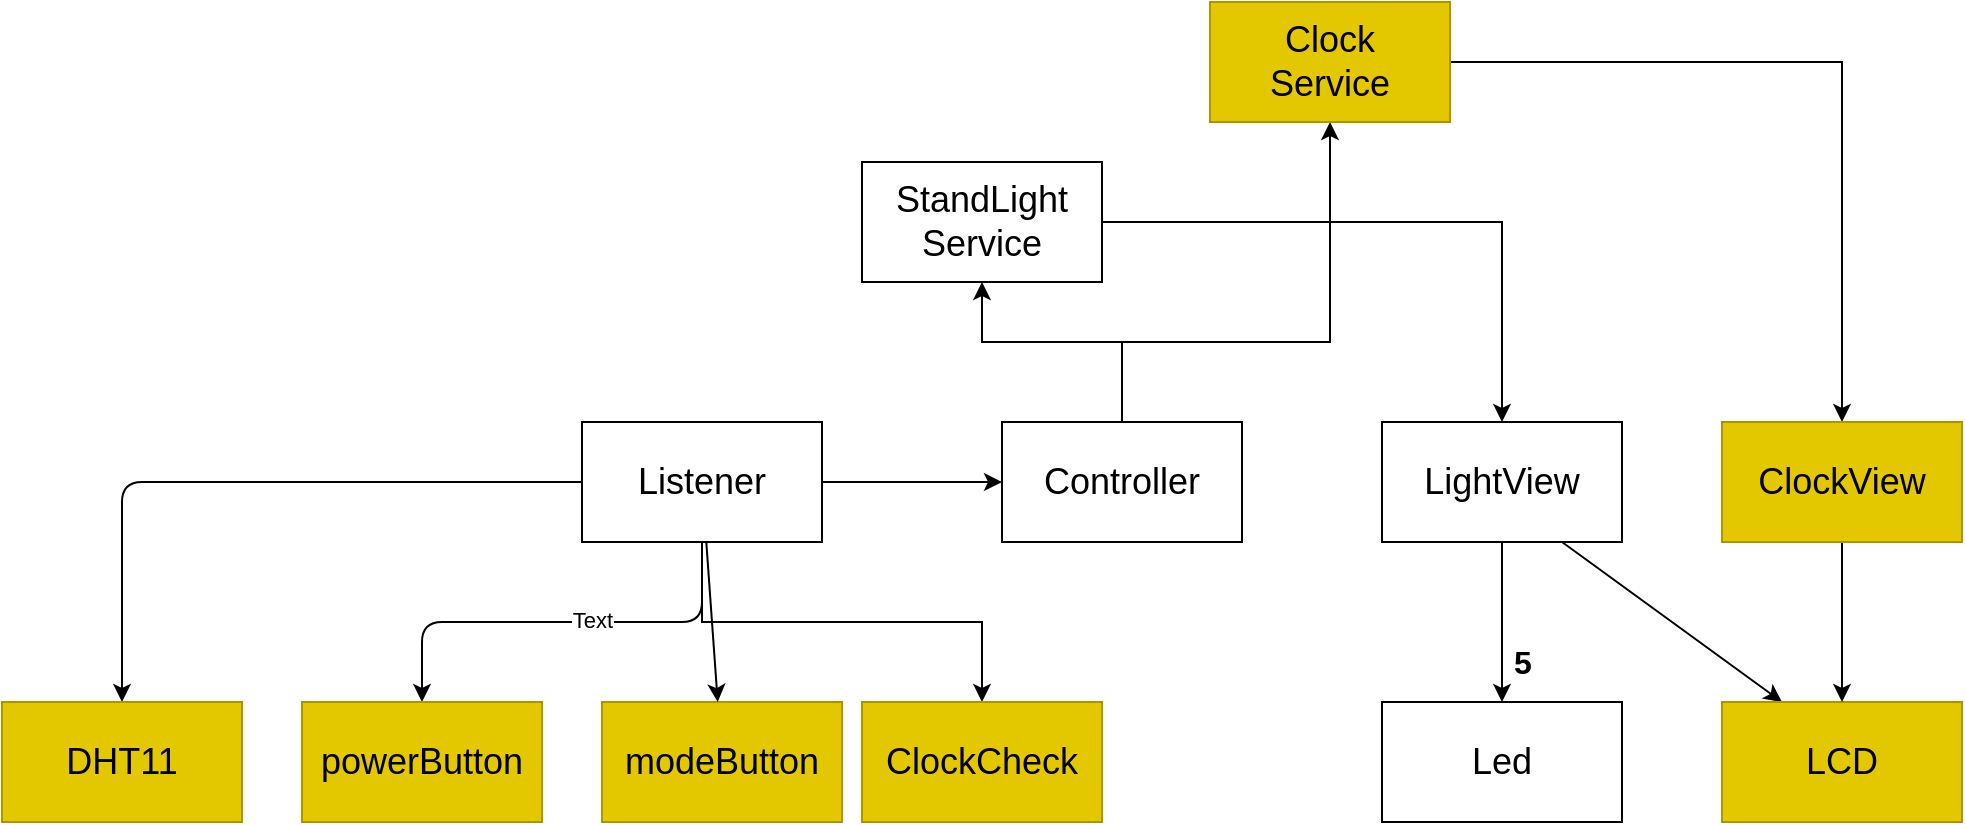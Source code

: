 <mxfile>
    <diagram id="rwZVFnb9-4XuviEcM_qo" name="페이지-1">
        <mxGraphModel dx="1736" dy="416" grid="1" gridSize="10" guides="1" tooltips="1" connect="1" arrows="1" fold="1" page="1" pageScale="1" pageWidth="827" pageHeight="1169" math="0" shadow="0">
            <root>
                <mxCell id="0"/>
                <mxCell id="1" parent="0"/>
                <mxCell id="2" value="modeButton" style="whiteSpace=wrap;html=1;fontSize=18;fillColor=#e3c800;strokeColor=#B09500;fontColor=#000000;" parent="1" vertex="1">
                    <mxGeometry x="110" y="400" width="120" height="60" as="geometry"/>
                </mxCell>
                <mxCell id="6" value="" style="edgeStyle=none;html=1;fontSize=18;" parent="1" source="4" target="2" edge="1">
                    <mxGeometry relative="1" as="geometry"/>
                </mxCell>
                <mxCell id="8" value="" style="edgeStyle=none;html=1;fontSize=18;" parent="1" source="4" target="7" edge="1">
                    <mxGeometry relative="1" as="geometry"/>
                </mxCell>
                <mxCell id="33" style="edgeStyle=orthogonalEdgeStyle;rounded=0;html=1;exitX=0.5;exitY=1;exitDx=0;exitDy=0;entryX=0.5;entryY=0;entryDx=0;entryDy=0;fontSize=16;" parent="1" source="4" target="32" edge="1">
                    <mxGeometry relative="1" as="geometry"/>
                </mxCell>
                <mxCell id="37" style="edgeStyle=orthogonalEdgeStyle;html=1;exitX=0.5;exitY=1;exitDx=0;exitDy=0;entryX=0.5;entryY=0;entryDx=0;entryDy=0;" edge="1" parent="1" source="4" target="35">
                    <mxGeometry relative="1" as="geometry"/>
                </mxCell>
                <mxCell id="38" value="Text" style="edgeLabel;html=1;align=center;verticalAlign=middle;resizable=0;points=[];" vertex="1" connectable="0" parent="37">
                    <mxGeometry x="-0.133" y="-1" relative="1" as="geometry">
                        <mxPoint as="offset"/>
                    </mxGeometry>
                </mxCell>
                <mxCell id="40" style="edgeStyle=orthogonalEdgeStyle;html=1;" edge="1" parent="1" source="4" target="39">
                    <mxGeometry relative="1" as="geometry"/>
                </mxCell>
                <mxCell id="4" value="Listener" style="whiteSpace=wrap;html=1;fontSize=18;" parent="1" vertex="1">
                    <mxGeometry x="100" y="260" width="120" height="60" as="geometry"/>
                </mxCell>
                <mxCell id="24" style="edgeStyle=orthogonalEdgeStyle;rounded=0;html=1;exitX=0.5;exitY=0;exitDx=0;exitDy=0;entryX=0.5;entryY=1;entryDx=0;entryDy=0;fontSize=16;" parent="1" source="7" target="21" edge="1">
                    <mxGeometry relative="1" as="geometry">
                        <Array as="points">
                            <mxPoint x="370" y="220"/>
                            <mxPoint x="474" y="220"/>
                        </Array>
                    </mxGeometry>
                </mxCell>
                <mxCell id="25" style="edgeStyle=orthogonalEdgeStyle;rounded=0;html=1;exitX=0.5;exitY=0;exitDx=0;exitDy=0;entryX=0.5;entryY=1;entryDx=0;entryDy=0;fontSize=16;" parent="1" source="7" target="13" edge="1">
                    <mxGeometry relative="1" as="geometry">
                        <Array as="points">
                            <mxPoint x="370" y="220"/>
                            <mxPoint x="300" y="220"/>
                        </Array>
                    </mxGeometry>
                </mxCell>
                <mxCell id="7" value="Controller" style="whiteSpace=wrap;html=1;fontSize=18;" parent="1" vertex="1">
                    <mxGeometry x="310" y="260" width="120" height="60" as="geometry"/>
                </mxCell>
                <mxCell id="12" value="" style="edgeStyle=orthogonalEdgeStyle;html=1;fontSize=18;rounded=0;" parent="1" source="9" target="11" edge="1">
                    <mxGeometry relative="1" as="geometry"/>
                </mxCell>
                <mxCell id="34" style="edgeStyle=none;html=1;exitX=0.75;exitY=1;exitDx=0;exitDy=0;entryX=0.25;entryY=0;entryDx=0;entryDy=0;" parent="1" source="9" target="18" edge="1">
                    <mxGeometry relative="1" as="geometry"/>
                </mxCell>
                <mxCell id="9" value="LightView" style="whiteSpace=wrap;html=1;fontSize=18;" parent="1" vertex="1">
                    <mxGeometry x="500" y="260" width="120" height="60" as="geometry"/>
                </mxCell>
                <mxCell id="11" value="Led" style="whiteSpace=wrap;html=1;fontSize=18;" parent="1" vertex="1">
                    <mxGeometry x="500" y="400" width="120" height="60" as="geometry"/>
                </mxCell>
                <mxCell id="15" style="edgeStyle=orthogonalEdgeStyle;html=1;exitX=1;exitY=0.5;exitDx=0;exitDy=0;entryX=0.5;entryY=0;entryDx=0;entryDy=0;fontSize=18;rounded=0;" parent="1" source="13" target="9" edge="1">
                    <mxGeometry relative="1" as="geometry"/>
                </mxCell>
                <mxCell id="13" value="StandLight&lt;br&gt;Service" style="whiteSpace=wrap;html=1;fontSize=18;" parent="1" vertex="1">
                    <mxGeometry x="240" y="130" width="120" height="60" as="geometry"/>
                </mxCell>
                <mxCell id="17" value="5" style="text;html=1;align=center;verticalAlign=middle;resizable=0;points=[];autosize=1;strokeColor=none;fillColor=none;fontSize=16;fontStyle=1" parent="1" vertex="1">
                    <mxGeometry x="560" y="370" width="20" height="20" as="geometry"/>
                </mxCell>
                <mxCell id="18" value="LCD" style="whiteSpace=wrap;html=1;fontSize=18;fillColor=#e3c800;strokeColor=#B09500;fontColor=#000000;" parent="1" vertex="1">
                    <mxGeometry x="670" y="400" width="120" height="60" as="geometry"/>
                </mxCell>
                <mxCell id="28" style="edgeStyle=orthogonalEdgeStyle;rounded=0;html=1;exitX=1;exitY=0.5;exitDx=0;exitDy=0;entryX=0.5;entryY=0;entryDx=0;entryDy=0;fontSize=16;" parent="1" source="21" target="27" edge="1">
                    <mxGeometry relative="1" as="geometry"/>
                </mxCell>
                <mxCell id="21" value="Clock&lt;br&gt;Service" style="whiteSpace=wrap;html=1;fontSize=18;fillColor=#e3c800;strokeColor=#B09500;fontColor=#000000;" parent="1" vertex="1">
                    <mxGeometry x="414" y="50" width="120" height="60" as="geometry"/>
                </mxCell>
                <mxCell id="31" style="edgeStyle=orthogonalEdgeStyle;rounded=0;html=1;exitX=0.5;exitY=1;exitDx=0;exitDy=0;entryX=0.5;entryY=0;entryDx=0;entryDy=0;fontSize=16;" parent="1" source="27" target="18" edge="1">
                    <mxGeometry relative="1" as="geometry"/>
                </mxCell>
                <mxCell id="27" value="ClockView" style="whiteSpace=wrap;html=1;fontSize=18;fillColor=#e3c800;strokeColor=#B09500;fontColor=#000000;" parent="1" vertex="1">
                    <mxGeometry x="670" y="260" width="120" height="60" as="geometry"/>
                </mxCell>
                <mxCell id="32" value="ClockCheck" style="whiteSpace=wrap;html=1;fontSize=18;fillColor=#e3c800;strokeColor=#B09500;fontColor=#000000;" parent="1" vertex="1">
                    <mxGeometry x="240" y="400" width="120" height="60" as="geometry"/>
                </mxCell>
                <mxCell id="35" value="powerButton" style="whiteSpace=wrap;html=1;fontSize=18;fillColor=#e3c800;strokeColor=#B09500;fontColor=#000000;" vertex="1" parent="1">
                    <mxGeometry x="-40" y="400" width="120" height="60" as="geometry"/>
                </mxCell>
                <mxCell id="39" value="DHT11" style="whiteSpace=wrap;html=1;fontSize=18;fillColor=#e3c800;strokeColor=#B09500;fontColor=#000000;" vertex="1" parent="1">
                    <mxGeometry x="-190" y="400" width="120" height="60" as="geometry"/>
                </mxCell>
            </root>
        </mxGraphModel>
    </diagram>
    <diagram id="JMYObuIH1QSER_L9iBrt" name="페이지-2">
        <mxGraphModel dx="509" dy="643" grid="1" gridSize="10" guides="1" tooltips="1" connect="1" arrows="1" fold="1" page="1" pageScale="1" pageWidth="827" pageHeight="1169" math="0" shadow="0">
            <root>
                <mxCell id="Q607Y2rKxZQUFugG3BdK-0"/>
                <mxCell id="Q607Y2rKxZQUFugG3BdK-1" parent="Q607Y2rKxZQUFugG3BdK-0"/>
                <mxCell id="XUThxh31XiLSm-2z7mRA-0" value="Button" style="whiteSpace=wrap;html=1;fontSize=18;" parent="Q607Y2rKxZQUFugG3BdK-1" vertex="1">
                    <mxGeometry x="150" y="220" width="120" height="60" as="geometry"/>
                </mxCell>
                <mxCell id="XUThxh31XiLSm-2z7mRA-1" value="" style="edgeStyle=none;html=1;fontSize=18;" parent="Q607Y2rKxZQUFugG3BdK-1" source="XUThxh31XiLSm-2z7mRA-2" target="XUThxh31XiLSm-2z7mRA-0" edge="1">
                    <mxGeometry relative="1" as="geometry"/>
                </mxCell>
                <mxCell id="Xn4zP_rzqBb-KwKWEkbt-1" style="edgeStyle=orthogonalEdgeStyle;rounded=0;html=1;exitX=1;exitY=0.5;exitDx=0;exitDy=0;fontSize=18;" parent="Q607Y2rKxZQUFugG3BdK-1" source="XUThxh31XiLSm-2z7mRA-2" target="Xn4zP_rzqBb-KwKWEkbt-0" edge="1">
                    <mxGeometry relative="1" as="geometry"/>
                </mxCell>
                <mxCell id="XUThxh31XiLSm-2z7mRA-2" value="Listener" style="whiteSpace=wrap;html=1;fontSize=18;" parent="Q607Y2rKxZQUFugG3BdK-1" vertex="1">
                    <mxGeometry x="150" y="80" width="120" height="60" as="geometry"/>
                </mxCell>
                <mxCell id="XUThxh31XiLSm-2z7mRA-3" value="LED" style="whiteSpace=wrap;html=1;fontSize=18;" parent="Q607Y2rKxZQUFugG3BdK-1" vertex="1">
                    <mxGeometry x="540" y="220" width="120" height="60" as="geometry"/>
                </mxCell>
                <mxCell id="XUThxh31XiLSm-2z7mRA-6" value="이벤트 감시 기능" style="text;html=1;align=center;verticalAlign=middle;resizable=0;points=[];autosize=1;strokeColor=none;fillColor=none;fontSize=18;" parent="Q607Y2rKxZQUFugG3BdK-1" vertex="1">
                    <mxGeometry x="130" y="50" width="150" height="30" as="geometry"/>
                </mxCell>
                <mxCell id="z8fZrk0xQkMEeZACTWGU-1" style="edgeStyle=orthogonalEdgeStyle;rounded=0;html=1;exitX=1;exitY=0.5;exitDx=0;exitDy=0;entryX=0;entryY=0.5;entryDx=0;entryDy=0;fontSize=18;" parent="Q607Y2rKxZQUFugG3BdK-1" source="Xn4zP_rzqBb-KwKWEkbt-0" target="z8fZrk0xQkMEeZACTWGU-0" edge="1">
                    <mxGeometry relative="1" as="geometry"/>
                </mxCell>
                <mxCell id="Xn4zP_rzqBb-KwKWEkbt-0" value="controller" style="whiteSpace=wrap;html=1;fontSize=18;" parent="Q607Y2rKxZQUFugG3BdK-1" vertex="1">
                    <mxGeometry x="350" y="80" width="120" height="60" as="geometry"/>
                </mxCell>
                <mxCell id="z8fZrk0xQkMEeZACTWGU-2" style="edgeStyle=orthogonalEdgeStyle;rounded=0;html=1;exitX=0.5;exitY=1;exitDx=0;exitDy=0;fontSize=18;" parent="Q607Y2rKxZQUFugG3BdK-1" source="z8fZrk0xQkMEeZACTWGU-0" target="XUThxh31XiLSm-2z7mRA-3" edge="1">
                    <mxGeometry relative="1" as="geometry"/>
                </mxCell>
                <mxCell id="z8fZrk0xQkMEeZACTWGU-0" value="View" style="whiteSpace=wrap;html=1;fontSize=18;" parent="Q607Y2rKxZQUFugG3BdK-1" vertex="1">
                    <mxGeometry x="540" y="80" width="120" height="60" as="geometry"/>
                </mxCell>
                <mxCell id="Mj13Q_bmfDrJVbiAXAjX-0" value="Data 분배" style="text;html=1;align=center;verticalAlign=middle;resizable=0;points=[];autosize=1;strokeColor=none;fillColor=none;fontSize=18;" vertex="1" parent="Q607Y2rKxZQUFugG3BdK-1">
                    <mxGeometry x="369" y="50" width="90" height="30" as="geometry"/>
                </mxCell>
                <mxCell id="Mj13Q_bmfDrJVbiAXAjX-1" value="출력 담당" style="text;html=1;align=center;verticalAlign=middle;resizable=0;points=[];autosize=1;strokeColor=none;fillColor=none;fontSize=18;" vertex="1" parent="Q607Y2rKxZQUFugG3BdK-1">
                    <mxGeometry x="555" y="50" width="90" height="30" as="geometry"/>
                </mxCell>
                <mxCell id="Mj13Q_bmfDrJVbiAXAjX-2" value="밝기 조정 버튼" style="text;html=1;align=center;verticalAlign=middle;resizable=0;points=[];autosize=1;strokeColor=none;fillColor=none;fontSize=18;" vertex="1" parent="Q607Y2rKxZQUFugG3BdK-1">
                    <mxGeometry x="150" y="280" width="130" height="30" as="geometry"/>
                </mxCell>
                <mxCell id="Mj13Q_bmfDrJVbiAXAjX-3" value="밝기에 따른 LED 개수 On/Off" style="text;html=1;align=center;verticalAlign=middle;resizable=0;points=[];autosize=1;strokeColor=none;fillColor=none;fontSize=18;" vertex="1" parent="Q607Y2rKxZQUFugG3BdK-1">
                    <mxGeometry x="480" y="280" width="250" height="30" as="geometry"/>
                </mxCell>
                <mxCell id="Mj13Q_bmfDrJVbiAXAjX-4" value="1" style="text;html=1;align=center;verticalAlign=middle;resizable=0;points=[];autosize=1;strokeColor=none;fillColor=none;" vertex="1" parent="Q607Y2rKxZQUFugG3BdK-1">
                    <mxGeometry x="210" y="200" width="20" height="20" as="geometry"/>
                </mxCell>
                <mxCell id="Mj13Q_bmfDrJVbiAXAjX-5" value="1" style="text;html=1;align=center;verticalAlign=middle;resizable=0;points=[];autosize=1;strokeColor=none;fillColor=none;" vertex="1" parent="Q607Y2rKxZQUFugG3BdK-1">
                    <mxGeometry x="210" y="140" width="20" height="20" as="geometry"/>
                </mxCell>
                <mxCell id="Mj13Q_bmfDrJVbiAXAjX-6" value="1" style="text;html=1;align=center;verticalAlign=middle;resizable=0;points=[];autosize=1;strokeColor=none;fillColor=none;" vertex="1" parent="Q607Y2rKxZQUFugG3BdK-1">
                    <mxGeometry x="600" y="140" width="20" height="20" as="geometry"/>
                </mxCell>
                <mxCell id="Mj13Q_bmfDrJVbiAXAjX-7" value="5" style="text;html=1;align=center;verticalAlign=middle;resizable=0;points=[];autosize=1;strokeColor=none;fillColor=none;" vertex="1" parent="Q607Y2rKxZQUFugG3BdK-1">
                    <mxGeometry x="600" y="200" width="20" height="20" as="geometry"/>
                </mxCell>
                <mxCell id="Mj13Q_bmfDrJVbiAXAjX-9" value="상태머신" style="text;html=1;align=center;verticalAlign=middle;resizable=0;points=[];autosize=1;strokeColor=none;fillColor=none;fontSize=18;" vertex="1" parent="Q607Y2rKxZQUFugG3BdK-1">
                    <mxGeometry x="369" y="140" width="90" height="30" as="geometry"/>
                </mxCell>
                <mxCell id="Mj13Q_bmfDrJVbiAXAjX-10" value="Button" style="whiteSpace=wrap;html=1;fontSize=18;" vertex="1" parent="Q607Y2rKxZQUFugG3BdK-1">
                    <mxGeometry x="100" y="800" width="120" height="60" as="geometry"/>
                </mxCell>
                <mxCell id="Mj13Q_bmfDrJVbiAXAjX-11" value="" style="edgeStyle=none;html=1;fontSize=18;" edge="1" parent="Q607Y2rKxZQUFugG3BdK-1" source="Mj13Q_bmfDrJVbiAXAjX-13" target="Mj13Q_bmfDrJVbiAXAjX-10">
                    <mxGeometry relative="1" as="geometry"/>
                </mxCell>
                <mxCell id="Mj13Q_bmfDrJVbiAXAjX-12" style="edgeStyle=orthogonalEdgeStyle;rounded=0;html=1;exitX=1;exitY=0.5;exitDx=0;exitDy=0;fontSize=18;" edge="1" parent="Q607Y2rKxZQUFugG3BdK-1" source="Mj13Q_bmfDrJVbiAXAjX-13" target="Mj13Q_bmfDrJVbiAXAjX-17">
                    <mxGeometry relative="1" as="geometry"/>
                </mxCell>
                <mxCell id="Mj13Q_bmfDrJVbiAXAjX-13" value="Listener" style="whiteSpace=wrap;html=1;fontSize=18;" vertex="1" parent="Q607Y2rKxZQUFugG3BdK-1">
                    <mxGeometry x="100" y="660" width="120" height="60" as="geometry"/>
                </mxCell>
                <mxCell id="Mj13Q_bmfDrJVbiAXAjX-14" value="LED" style="whiteSpace=wrap;html=1;fontSize=18;" vertex="1" parent="Q607Y2rKxZQUFugG3BdK-1">
                    <mxGeometry x="490" y="800" width="120" height="60" as="geometry"/>
                </mxCell>
                <mxCell id="Mj13Q_bmfDrJVbiAXAjX-15" value="이벤트 감시 기능" style="text;html=1;align=center;verticalAlign=middle;resizable=0;points=[];autosize=1;strokeColor=none;fillColor=none;fontSize=18;" vertex="1" parent="Q607Y2rKxZQUFugG3BdK-1">
                    <mxGeometry x="80" y="630" width="150" height="30" as="geometry"/>
                </mxCell>
                <mxCell id="Mj13Q_bmfDrJVbiAXAjX-31" style="edgeStyle=none;html=1;exitX=0.5;exitY=0;exitDx=0;exitDy=0;entryX=0.5;entryY=1;entryDx=0;entryDy=0;" edge="1" parent="Q607Y2rKxZQUFugG3BdK-1" source="Mj13Q_bmfDrJVbiAXAjX-17" target="Mj13Q_bmfDrJVbiAXAjX-30">
                    <mxGeometry relative="1" as="geometry"/>
                </mxCell>
                <mxCell id="Mj13Q_bmfDrJVbiAXAjX-17" value="Controller" style="whiteSpace=wrap;html=1;fontSize=18;" vertex="1" parent="Q607Y2rKxZQUFugG3BdK-1">
                    <mxGeometry x="300" y="660" width="120" height="60" as="geometry"/>
                </mxCell>
                <mxCell id="Mj13Q_bmfDrJVbiAXAjX-18" style="edgeStyle=orthogonalEdgeStyle;rounded=0;html=1;exitX=0.5;exitY=1;exitDx=0;exitDy=0;fontSize=18;" edge="1" parent="Q607Y2rKxZQUFugG3BdK-1" source="Mj13Q_bmfDrJVbiAXAjX-19" target="Mj13Q_bmfDrJVbiAXAjX-14">
                    <mxGeometry relative="1" as="geometry"/>
                </mxCell>
                <mxCell id="Mj13Q_bmfDrJVbiAXAjX-35" style="edgeStyle=orthogonalEdgeStyle;rounded=0;html=1;exitX=0.75;exitY=0;exitDx=0;exitDy=0;entryX=0.75;entryY=1;entryDx=0;entryDy=0;" edge="1" parent="Q607Y2rKxZQUFugG3BdK-1" source="Mj13Q_bmfDrJVbiAXAjX-19" target="Mj13Q_bmfDrJVbiAXAjX-33">
                    <mxGeometry relative="1" as="geometry"/>
                </mxCell>
                <mxCell id="Mj13Q_bmfDrJVbiAXAjX-19" value="View" style="whiteSpace=wrap;html=1;fontSize=18;" vertex="1" parent="Q607Y2rKxZQUFugG3BdK-1">
                    <mxGeometry x="490" y="660" width="120" height="60" as="geometry"/>
                </mxCell>
                <mxCell id="Mj13Q_bmfDrJVbiAXAjX-20" value="Data 분배" style="text;html=1;align=center;verticalAlign=middle;resizable=0;points=[];autosize=1;strokeColor=none;fillColor=none;fontSize=18;" vertex="1" parent="Q607Y2rKxZQUFugG3BdK-1">
                    <mxGeometry x="316" y="720" width="90" height="30" as="geometry"/>
                </mxCell>
                <mxCell id="Mj13Q_bmfDrJVbiAXAjX-21" value="출력 담당" style="text;html=1;align=center;verticalAlign=middle;resizable=0;points=[];autosize=1;strokeColor=none;fillColor=none;fontSize=18;" vertex="1" parent="Q607Y2rKxZQUFugG3BdK-1">
                    <mxGeometry x="611" y="680" width="90" height="30" as="geometry"/>
                </mxCell>
                <mxCell id="Mj13Q_bmfDrJVbiAXAjX-22" value="밝기 조정 버튼" style="text;html=1;align=center;verticalAlign=middle;resizable=0;points=[];autosize=1;strokeColor=none;fillColor=none;fontSize=18;" vertex="1" parent="Q607Y2rKxZQUFugG3BdK-1">
                    <mxGeometry x="100" y="860" width="130" height="30" as="geometry"/>
                </mxCell>
                <mxCell id="Mj13Q_bmfDrJVbiAXAjX-23" value="밝기에 따른 LED 개수 On/Off" style="text;html=1;align=center;verticalAlign=middle;resizable=0;points=[];autosize=1;strokeColor=none;fillColor=none;fontSize=18;" vertex="1" parent="Q607Y2rKxZQUFugG3BdK-1">
                    <mxGeometry x="430" y="860" width="250" height="30" as="geometry"/>
                </mxCell>
                <mxCell id="Mj13Q_bmfDrJVbiAXAjX-24" value="1" style="text;html=1;align=center;verticalAlign=middle;resizable=0;points=[];autosize=1;strokeColor=none;fillColor=none;" vertex="1" parent="Q607Y2rKxZQUFugG3BdK-1">
                    <mxGeometry x="160" y="780" width="20" height="20" as="geometry"/>
                </mxCell>
                <mxCell id="Mj13Q_bmfDrJVbiAXAjX-25" value="1" style="text;html=1;align=center;verticalAlign=middle;resizable=0;points=[];autosize=1;strokeColor=none;fillColor=none;" vertex="1" parent="Q607Y2rKxZQUFugG3BdK-1">
                    <mxGeometry x="160" y="720" width="20" height="20" as="geometry"/>
                </mxCell>
                <mxCell id="Mj13Q_bmfDrJVbiAXAjX-26" value="1" style="text;html=1;align=center;verticalAlign=middle;resizable=0;points=[];autosize=1;strokeColor=none;fillColor=none;" vertex="1" parent="Q607Y2rKxZQUFugG3BdK-1">
                    <mxGeometry x="550" y="720" width="20" height="20" as="geometry"/>
                </mxCell>
                <mxCell id="Mj13Q_bmfDrJVbiAXAjX-27" value="5" style="text;html=1;align=center;verticalAlign=middle;resizable=0;points=[];autosize=1;strokeColor=none;fillColor=none;" vertex="1" parent="Q607Y2rKxZQUFugG3BdK-1">
                    <mxGeometry x="550" y="780" width="20" height="20" as="geometry"/>
                </mxCell>
                <mxCell id="Mj13Q_bmfDrJVbiAXAjX-28" value="상태머신" style="text;html=1;align=center;verticalAlign=middle;resizable=0;points=[];autosize=1;strokeColor=none;fillColor=none;fontSize=18;" vertex="1" parent="Q607Y2rKxZQUFugG3BdK-1">
                    <mxGeometry x="300" y="490" width="90" height="30" as="geometry"/>
                </mxCell>
                <mxCell id="Mj13Q_bmfDrJVbiAXAjX-32" style="edgeStyle=orthogonalEdgeStyle;html=1;exitX=1;exitY=0.5;exitDx=0;exitDy=0;entryX=0.5;entryY=0;entryDx=0;entryDy=0;rounded=0;" edge="1" parent="Q607Y2rKxZQUFugG3BdK-1" source="Mj13Q_bmfDrJVbiAXAjX-30" target="Mj13Q_bmfDrJVbiAXAjX-19">
                    <mxGeometry relative="1" as="geometry"/>
                </mxCell>
                <mxCell id="Mj13Q_bmfDrJVbiAXAjX-34" style="edgeStyle=orthogonalEdgeStyle;rounded=0;html=1;exitX=0.75;exitY=0;exitDx=0;exitDy=0;entryX=0;entryY=0.5;entryDx=0;entryDy=0;" edge="1" parent="Q607Y2rKxZQUFugG3BdK-1" source="Mj13Q_bmfDrJVbiAXAjX-30" target="Mj13Q_bmfDrJVbiAXAjX-33">
                    <mxGeometry relative="1" as="geometry"/>
                </mxCell>
                <mxCell id="Mj13Q_bmfDrJVbiAXAjX-30" value="Service" style="whiteSpace=wrap;html=1;fontSize=18;" vertex="1" parent="Q607Y2rKxZQUFugG3BdK-1">
                    <mxGeometry x="300" y="520" width="120" height="60" as="geometry"/>
                </mxCell>
                <mxCell id="Mj13Q_bmfDrJVbiAXAjX-33" value="&amp;lt;&amp;lt;enum&amp;gt;&amp;gt;&lt;br&gt;lightState" style="whiteSpace=wrap;html=1;fontSize=18;" vertex="1" parent="Q607Y2rKxZQUFugG3BdK-1">
                    <mxGeometry x="490" y="460" width="120" height="60" as="geometry"/>
                </mxCell>
            </root>
        </mxGraphModel>
    </diagram>
</mxfile>